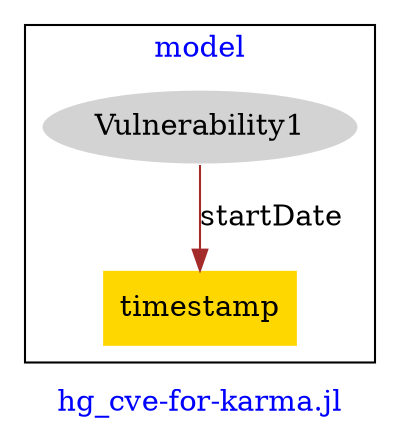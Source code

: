 digraph n0 {
fontcolor="blue"
remincross="true"
label="hg_cve-for-karma.jl"
subgraph cluster {
label="model"
n2[style="filled",color="white",fillcolor="lightgray",label="Vulnerability1"];
n3[shape="plaintext",style="filled",fillcolor="gold",label="timestamp"];
}
n2 -> n3[color="brown",fontcolor="black",label="startDate"]
}
